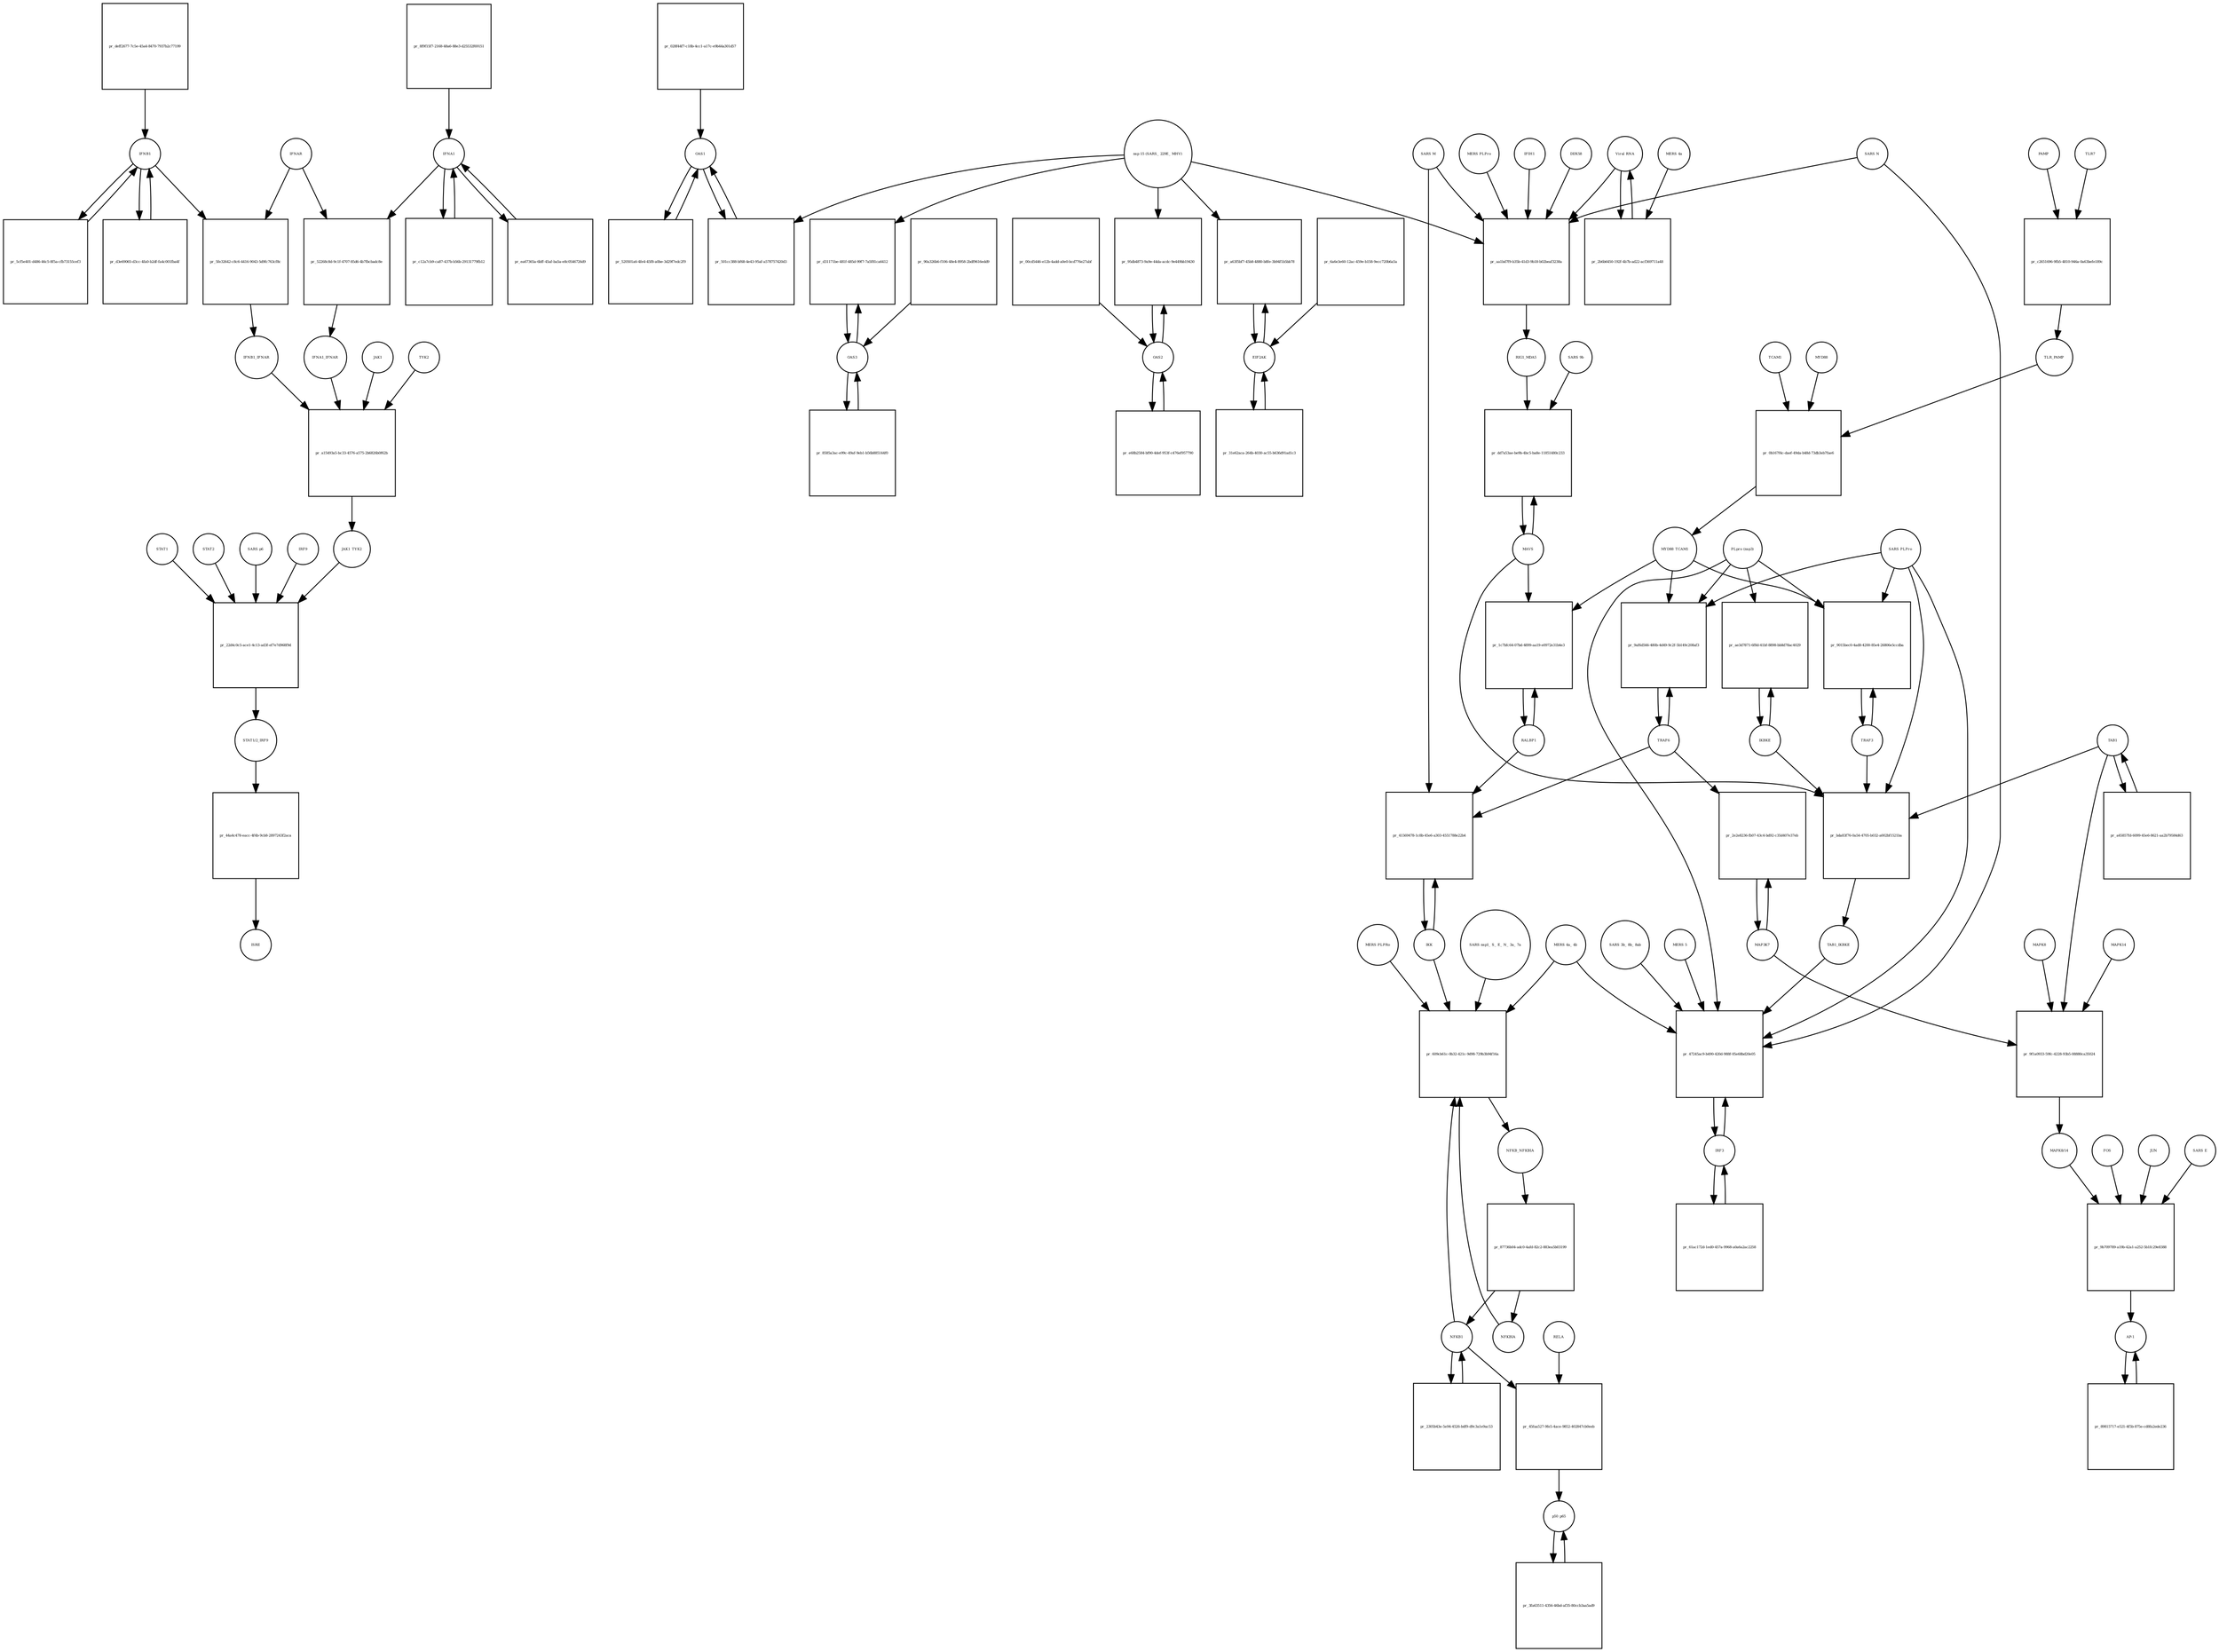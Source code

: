 strict digraph  {
IFNA1 [annotation="urn_miriam_pubmed_17911435|urn_miriam_pubmed_24362405", bipartite=0, cls=macromolecule, fontsize=4, label=IFNA1, shape=circle];
"pr_52268c8d-9c1f-4707-85d6-4b7fbcbadc8e" [annotation="", bipartite=1, cls=process, fontsize=4, label="pr_52268c8d-9c1f-4707-85d6-4b7fbcbadc8e", shape=square];
IFNAR [annotation=urn_miriam_pubmed_31226023, bipartite=0, cls=complex, fontsize=4, label=IFNAR, shape=circle];
IFNA1_IFNAR [annotation=urn_miriam_pubmed_31226023, bipartite=0, cls=complex, fontsize=4, label=IFNA1_IFNAR, shape=circle];
IFNB1 [annotation=urn_miriam_pubmed_24362405, bipartite=0, cls=macromolecule, fontsize=4, label=IFNB1, shape=circle];
"pr_5fe32642-c8c6-4416-9043-5d9fc763cf8c" [annotation="", bipartite=1, cls=process, fontsize=4, label="pr_5fe32642-c8c6-4416-9043-5d9fc763cf8c", shape=square];
IFNB1_IFNAR [annotation=urn_miriam_pubmed_31226023, bipartite=0, cls=complex, fontsize=4, label=IFNB1_IFNAR, shape=circle];
"pr_c12a7cb9-ca87-437b-b56b-29131779fb12" [annotation="", bipartite=1, cls=process, fontsize=4, label="pr_c12a7cb9-ca87-437b-b56b-29131779fb12", shape=square];
"pr_5cf5e401-d486-46c5-8f5a-cfb73155cef3" [annotation="", bipartite=1, cls=process, fontsize=4, label="pr_5cf5e401-d486-46c5-8f5a-cfb73155cef3", shape=square];
"pr_deff2677-7c5e-45a4-8470-7937b2c77199" [annotation="", bipartite=1, cls=process, fontsize=4, label="pr_deff2677-7c5e-45a4-8470-7937b2c77199", shape=square];
"pr_d3e69065-d3cc-4fa0-b2df-fa4c001fba4f" [annotation="", bipartite=1, cls=process, fontsize=4, label="pr_d3e69065-d3cc-4fa0-b2df-fa4c001fba4f", shape=square];
"pr_8f9f15f7-2168-48a6-88e3-d25532f69151" [annotation="", bipartite=1, cls=process, fontsize=4, label="pr_8f9f15f7-2168-48a6-88e3-d25532f69151", shape=square];
"pr_ea67365a-6bff-45af-ba5a-e8c0546726d9" [annotation="", bipartite=1, cls=process, fontsize=4, label="pr_ea67365a-6bff-45af-ba5a-e8c0546726d9", shape=square];
"STAT1/2_IRF9" [annotation=urn_miriam_pubmed_31226023, bipartite=0, cls=complex, fontsize=4, label="STAT1/2_IRF9", shape=circle];
"pr_44a4c478-eacc-4f4b-9cb8-2897243f2aca" [annotation="", bipartite=1, cls=process, fontsize=4, label="pr_44a4c478-eacc-4f4b-9cb8-2897243f2aca", shape=square];
ISRE [annotation=urn_miriam_pubmed_31226023, bipartite=0, cls=complex, fontsize=4, label=ISRE, shape=circle];
"pr_028f44f7-c18b-4cc1-a17c-e9b44a301d57" [annotation="", bipartite=1, cls=process, fontsize=4, label="pr_028f44f7-c18b-4cc1-a17c-e9b44a301d57", shape=square];
OAS1 [annotation=urn_miriam_pubmed_31226023, bipartite=0, cls=macromolecule, fontsize=4, label=OAS1, shape=circle];
"pr_6a6e3e60-12ac-459e-b158-9ecc720b6a5a" [annotation="", bipartite=1, cls=process, fontsize=4, label="pr_6a6e3e60-12ac-459e-b158-9ecc720b6a5a", shape=square];
EIF2AK [annotation=urn_miriam_pubmed_31226023, bipartite=0, cls=macromolecule, fontsize=4, label=EIF2AK, shape=circle];
"pr_520501a6-4fe4-45f8-a0be-3d29f7edc2f9" [annotation="", bipartite=1, cls=process, fontsize=4, label="pr_520501a6-4fe4-45f8-a0be-3d29f7edc2f9", shape=square];
"pr_31e62aca-264b-4030-ac55-b636d91ad1c3" [annotation="", bipartite=1, cls=process, fontsize=4, label="pr_31e62aca-264b-4030-ac55-b636d91ad1c3", shape=square];
PAMP [annotation="", bipartite=0, cls="simple chemical", fontsize=4, label=PAMP, shape=circle];
"pr_c2651696-9fb5-4810-946a-0a63befe189c" [annotation="", bipartite=1, cls=process, fontsize=4, label="pr_c2651696-9fb5-4810-946a-0a63befe189c", shape=square];
TLR7 [annotation="", bipartite=0, cls=macromolecule, fontsize=4, label=TLR7, shape=circle];
TLR_PAMP [annotation="", bipartite=0, cls=complex, fontsize=4, label=TLR_PAMP, shape=circle];
TRAF6 [annotation="", bipartite=0, cls=macromolecule, fontsize=4, label=TRAF6, shape=circle];
"pr_9af6d566-480b-4d49-9c2f-5b149c208af3" [annotation="", bipartite=1, cls=process, fontsize=4, label="pr_9af6d566-480b-4d49-9c2f-5b149c208af3", shape=square];
MYD88_TCAM1 [annotation="", bipartite=0, cls=complex, fontsize=4, label=MYD88_TCAM1, shape=circle];
"PLpro (nsp3)" [annotation="", bipartite=0, cls=macromolecule, fontsize=4, label="PLpro (nsp3)", shape=circle];
"SARS PLPro" [annotation=urn_miriam_pubmed_31226023, bipartite=0, cls=macromolecule, fontsize=4, label="SARS PLPro", shape=circle];
TAB1 [annotation="", bipartite=0, cls=macromolecule, fontsize=4, label=TAB1, shape=circle];
"pr_a45857fd-6099-45e6-8621-aa2b79584d63" [annotation="", bipartite=1, cls=process, fontsize=4, label="pr_a45857fd-6099-45e6-8621-aa2b79584d63", shape=square];
MAPK8 [annotation="", bipartite=0, cls=macromolecule, fontsize=4, label=MAPK8, shape=circle];
"pr_9f1a0933-59fc-4228-93b5-08880ca35024" [annotation="", bipartite=1, cls=process, fontsize=4, label="pr_9f1a0933-59fc-4228-93b5-08880ca35024", shape=square];
MAPK14 [annotation="", bipartite=0, cls=macromolecule, fontsize=4, label=MAPK14, shape=circle];
"MAPK8/14" [annotation="", bipartite=0, cls=complex, fontsize=4, label="MAPK8/14", shape=circle];
MAP3K7 [annotation="", bipartite=0, cls=macromolecule, fontsize=4, label=MAP3K7, shape=circle];
STAT1 [annotation=urn_miriam_pubmed_31226023, bipartite=0, cls=macromolecule, fontsize=4, label=STAT1, shape=circle];
"pr_22d4c0c5-ace1-4c13-ad3f-ef7e7d968f9d" [annotation="", bipartite=1, cls=process, fontsize=4, label="pr_22d4c0c5-ace1-4c13-ad3f-ef7e7d968f9d", shape=square];
STAT2 [annotation=urn_miriam_pubmed_31226023, bipartite=0, cls=macromolecule, fontsize=4, label=STAT2, shape=circle];
JAK1_TYK2 [annotation=urn_miriam_pubmed_31226023, bipartite=0, cls=complex, fontsize=4, label=JAK1_TYK2, shape=circle];
"SARS p6" [annotation=urn_miriam_pubmed_31226023, bipartite=0, cls=macromolecule, fontsize=4, label="SARS p6", shape=circle];
IRF9 [annotation=urn_miriam_pubmed_31226023, bipartite=0, cls=macromolecule, fontsize=4, label=IRF9, shape=circle];
JAK1 [annotation=urn_miriam_pubmed_31226023, bipartite=0, cls=macromolecule, fontsize=4, label=JAK1, shape=circle];
"pr_a15493a5-bc33-4576-a575-2b6826b0f62b" [annotation="", bipartite=1, cls=process, fontsize=4, label="pr_a15493a5-bc33-4576-a575-2b6826b0f62b", shape=square];
TYK2 [annotation=urn_miriam_pubmed_31226023, bipartite=0, cls=macromolecule, fontsize=4, label=TYK2, shape=circle];
"pr_00cd5446-e12b-4add-a0e0-bcd776e27abf" [annotation="", bipartite=1, cls=process, fontsize=4, label="pr_00cd5446-e12b-4add-a0e0-bcd776e27abf", shape=square];
OAS2 [annotation=urn_miriam_pubmed_31226023, bipartite=0, cls=macromolecule, fontsize=4, label=OAS2, shape=circle];
"pr_e68b2584-bf90-4def-953f-c476ef957790" [annotation="", bipartite=1, cls=process, fontsize=4, label="pr_e68b2584-bf90-4def-953f-c476ef957790", shape=square];
"pr_90a326b6-f106-48e4-8958-2bdf9616edd9" [annotation="", bipartite=1, cls=process, fontsize=4, label="pr_90a326b6-f106-48e4-8958-2bdf9616edd9", shape=square];
OAS3 [annotation=urn_miriam_pubmed_31226023, bipartite=0, cls=macromolecule, fontsize=4, label=OAS3, shape=circle];
"pr_8585a3ac-e99c-49af-9eb1-b56b885144f0" [annotation="", bipartite=1, cls=process, fontsize=4, label="pr_8585a3ac-e99c-49af-9eb1-b56b885144f0", shape=square];
TRAF3 [annotation="", bipartite=0, cls=macromolecule, fontsize=4, label=TRAF3, shape=circle];
"pr_9015bec0-4ad8-4200-85e4-26806e5ccdba" [annotation="", bipartite=1, cls=process, fontsize=4, label="pr_9015bec0-4ad8-4200-85e4-26806e5ccdba", shape=square];
"pr_2e2e8236-fb07-43c4-bd92-c35d407e37eb" [annotation="", bipartite=1, cls=process, fontsize=4, label="pr_2e2e8236-fb07-43c4-bd92-c35d407e37eb", shape=square];
FOS [annotation="", bipartite=0, cls=macromolecule, fontsize=4, label=FOS, shape=circle];
"pr_9b709789-a19b-42a1-a252-5b1fc29e8388" [annotation="", bipartite=1, cls=process, fontsize=4, label="pr_9b709789-a19b-42a1-a252-5b1fc29e8388", shape=square];
JUN [annotation="", bipartite=0, cls=macromolecule, fontsize=4, label=JUN, shape=circle];
"AP-1" [annotation="", bipartite=0, cls=complex, fontsize=4, label="AP-1", shape=circle];
"SARS E" [annotation=urn_miriam_pubmed_31226023, bipartite=0, cls=macromolecule, fontsize=4, label="SARS E", shape=circle];
"pr_89815717-e521-4f5b-875e-cd8fa2ede236" [annotation="", bipartite=1, cls=process, fontsize=4, label="pr_89815717-e521-4f5b-875e-cd8fa2ede236", shape=square];
IKK [annotation="", bipartite=0, cls=complex, fontsize=4, label=IKK, shape=circle];
"pr_41569478-1c8b-45e6-a303-4551788e22b4" [annotation="", bipartite=1, cls=process, fontsize=4, label="pr_41569478-1c8b-45e6-a303-4551788e22b4", shape=square];
RALBP1 [annotation="", bipartite=0, cls=macromolecule, fontsize=4, label=RALBP1, shape=circle];
"SARS M" [annotation=urn_miriam_pubmed_31226023, bipartite=0, cls=macromolecule, fontsize=4, label="SARS M", shape=circle];
NFKB_NFKBIA [annotation="", bipartite=0, cls=complex, fontsize=4, label=NFKB_NFKBIA, shape=circle];
"pr_87736b04-adc0-4afd-82c2-883ea5b03199" [annotation="", bipartite=1, cls=process, fontsize=4, label="pr_87736b04-adc0-4afd-82c2-883ea5b03199", shape=square];
NFKBIA [annotation="", bipartite=0, cls=macromolecule, fontsize=4, label=NFKBIA, shape=circle];
NFKB1 [annotation="", bipartite=0, cls=macromolecule, fontsize=4, label=NFKB1, shape=circle];
"pr_609cb61c-0b32-421c-9d98-729b3b94f16a" [annotation="", bipartite=1, cls=process, fontsize=4, label="pr_609cb61c-0b32-421c-9d98-729b3b94f16a", shape=square];
"SARS nsp1_ S_ E_ N_ 3a_ 7a" [annotation=urn_miriam_pubmed_31226023, bipartite=0, cls=macromolecule, fontsize=4, label="SARS nsp1_ S_ E_ N_ 3a_ 7a", shape=circle];
"MERS 4a_ 4b" [annotation="", bipartite=0, cls=macromolecule, fontsize=4, label="MERS 4a_ 4b", shape=circle];
"MERS PLPRo" [annotation="", bipartite=0, cls=macromolecule, fontsize=4, label="MERS PLPRo", shape=circle];
"pr_2305b43e-5e94-4526-bdf9-d9c3a1e9ac53" [annotation="", bipartite=1, cls=process, fontsize=4, label="pr_2305b43e-5e94-4526-bdf9-d9c3a1e9ac53", shape=square];
IKBKE [annotation="", bipartite=0, cls=macromolecule, fontsize=4, label=IKBKE, shape=circle];
"pr_ae3d7871-6f8d-41bf-8898-bb8d78ac4029" [annotation="", bipartite=1, cls=process, fontsize=4, label="pr_ae3d7871-6f8d-41bf-8898-bb8d78ac4029", shape=square];
"pr_bda83f76-0a54-4705-b032-a002bf1521ba" [annotation="", bipartite=1, cls=process, fontsize=4, label="pr_bda83f76-0a54-4705-b032-a002bf1521ba", shape=square];
TAB1_IKBKE [annotation="", bipartite=0, cls=complex, fontsize=4, label=TAB1_IKBKE, shape=circle];
MAVS [annotation="", bipartite=0, cls=macromolecule, fontsize=4, label=MAVS, shape=circle];
IRF3 [annotation="", bipartite=0, cls=macromolecule, fontsize=4, label=IRF3, shape=circle];
"pr_47245ac9-b490-420d-988f-05e68bd20e05" [annotation="", bipartite=1, cls=process, fontsize=4, label="pr_47245ac9-b490-420d-988f-05e68bd20e05", shape=square];
"SARS 3b_ 8b_ 8ab" [annotation=urn_miriam_pubmed_31226023, bipartite=0, cls=macromolecule, fontsize=4, label="SARS 3b_ 8b_ 8ab", shape=circle];
"MERS 5" [annotation="", bipartite=0, cls=macromolecule, fontsize=4, label="MERS 5", shape=circle];
"SARS N" [annotation="", bipartite=0, cls=macromolecule, fontsize=4, label="SARS N", shape=circle];
"pr_61ac172d-1ed0-457a-9968-a0a6a2ac2258" [annotation="", bipartite=1, cls=process, fontsize=4, label="pr_61ac172d-1ed0-457a-9968-a0a6a2ac2258", shape=square];
TCAM1 [annotation="", bipartite=0, cls=macromolecule, fontsize=4, label=TCAM1, shape=circle];
"pr_0b167f4c-daef-49da-b48d-73db3eb7fae6" [annotation="", bipartite=1, cls=process, fontsize=4, label="pr_0b167f4c-daef-49da-b48d-73db3eb7fae6", shape=square];
MYD88 [annotation=urn_miriam_pubmed_31226023, bipartite=0, cls=macromolecule, fontsize=4, label=MYD88, shape=circle];
"pr_1c7bfc64-07bd-4899-aa19-e0972e31b4e3" [annotation="", bipartite=1, cls=process, fontsize=4, label="pr_1c7bfc64-07bd-4899-aa19-e0972e31b4e3", shape=square];
RELA [annotation="", bipartite=0, cls=macromolecule, fontsize=4, label=RELA, shape=circle];
"pr_45faa527-9fe5-4ace-9852-402847cb0eeb" [annotation="", bipartite=1, cls=process, fontsize=4, label="pr_45faa527-9fe5-4ace-9852-402847cb0eeb", shape=square];
p50_p65 [annotation="", bipartite=0, cls=complex, fontsize=4, label=p50_p65, shape=circle];
"pr_3fa63511-4356-46bd-af35-80ccb3aa5ad9" [annotation="", bipartite=1, cls=process, fontsize=4, label="pr_3fa63511-4356-46bd-af35-80ccb3aa5ad9", shape=square];
IFIH1 [annotation="", bipartite=0, cls=macromolecule, fontsize=4, label=IFIH1, shape=circle];
"pr_aa1bd7f9-b35b-41d3-9b18-b02beaf3238a" [annotation="", bipartite=1, cls=process, fontsize=4, label="pr_aa1bd7f9-b35b-41d3-9b18-b02beaf3238a", shape=square];
DDX58 [annotation="", bipartite=0, cls=macromolecule, fontsize=4, label=DDX58, shape=circle];
RIG1_MDA5 [annotation="", bipartite=0, cls=complex, fontsize=4, label=RIG1_MDA5, shape=circle];
"Viral RNA" [annotation="", bipartite=0, cls="simple chemical", fontsize=4, label="Viral RNA", shape=circle];
"nsp 15 (SARS_ 229E_ MHV)" [annotation=urn_miriam_pubmed_31226023, bipartite=0, cls=macromolecule, fontsize=4, label="nsp 15 (SARS_ 229E_ MHV)", shape=circle];
"MERS PLPro" [annotation="", bipartite=0, cls=macromolecule, fontsize=4, label="MERS PLPro", shape=circle];
"pr_dd7a53ae-be9b-4bc5-ba8e-11851480c233" [annotation="", bipartite=1, cls=process, fontsize=4, label="pr_dd7a53ae-be9b-4bc5-ba8e-11851480c233", shape=square];
"SARS 9b" [annotation=urn_miriam_pubmed_31226023, bipartite=0, cls=macromolecule, fontsize=4, label="SARS 9b", shape=circle];
"pr_d31171be-481f-485d-99f7-7a5f81ca6412" [annotation="", bipartite=1, cls=process, fontsize=4, label="pr_d31171be-481f-485d-99f7-7a5f81ca6412", shape=square];
"pr_95db4873-9a9e-44da-acdc-9e449bb19430" [annotation="", bipartite=1, cls=process, fontsize=4, label="pr_95db4873-9a9e-44da-acdc-9e449bb19430", shape=square];
"pr_501cc388-bf68-4e43-95af-a578757420d3" [annotation="", bipartite=1, cls=process, fontsize=4, label="pr_501cc388-bf68-4e43-95af-a578757420d3", shape=square];
"pr_a63f5bf7-45b8-4880-b8fe-3b94f1b5bb78" [annotation="", bipartite=1, cls=process, fontsize=4, label="pr_a63f5bf7-45b8-4880-b8fe-3b94f1b5bb78", shape=square];
"pr_2b6b6450-192f-4b7b-ad22-acf369711a48" [annotation="", bipartite=1, cls=process, fontsize=4, label="pr_2b6b6450-192f-4b7b-ad22-acf369711a48", shape=square];
"MERS 4a" [annotation="", bipartite=0, cls=macromolecule, fontsize=4, label="MERS 4a", shape=circle];
IFNA1 -> "pr_52268c8d-9c1f-4707-85d6-4b7fbcbadc8e"  [annotation="", interaction_type=consumption];
IFNA1 -> "pr_c12a7cb9-ca87-437b-b56b-29131779fb12"  [annotation="", interaction_type=consumption];
IFNA1 -> "pr_ea67365a-6bff-45af-ba5a-e8c0546726d9"  [annotation="", interaction_type=consumption];
"pr_52268c8d-9c1f-4707-85d6-4b7fbcbadc8e" -> IFNA1_IFNAR  [annotation="", interaction_type=production];
IFNAR -> "pr_52268c8d-9c1f-4707-85d6-4b7fbcbadc8e"  [annotation="", interaction_type=consumption];
IFNAR -> "pr_5fe32642-c8c6-4416-9043-5d9fc763cf8c"  [annotation="", interaction_type=consumption];
IFNA1_IFNAR -> "pr_a15493a5-bc33-4576-a575-2b6826b0f62b"  [annotation=urn_miriam_pubmed_31226023, interaction_type=catalysis];
IFNB1 -> "pr_5fe32642-c8c6-4416-9043-5d9fc763cf8c"  [annotation="", interaction_type=consumption];
IFNB1 -> "pr_5cf5e401-d486-46c5-8f5a-cfb73155cef3"  [annotation="", interaction_type=consumption];
IFNB1 -> "pr_d3e69065-d3cc-4fa0-b2df-fa4c001fba4f"  [annotation="", interaction_type=consumption];
"pr_5fe32642-c8c6-4416-9043-5d9fc763cf8c" -> IFNB1_IFNAR  [annotation="", interaction_type=production];
IFNB1_IFNAR -> "pr_a15493a5-bc33-4576-a575-2b6826b0f62b"  [annotation=urn_miriam_pubmed_31226023, interaction_type=catalysis];
"pr_c12a7cb9-ca87-437b-b56b-29131779fb12" -> IFNA1  [annotation="", interaction_type=production];
"pr_5cf5e401-d486-46c5-8f5a-cfb73155cef3" -> IFNB1  [annotation="", interaction_type=production];
"pr_deff2677-7c5e-45a4-8470-7937b2c77199" -> IFNB1  [annotation="", interaction_type=production];
"pr_d3e69065-d3cc-4fa0-b2df-fa4c001fba4f" -> IFNB1  [annotation="", interaction_type=production];
"pr_8f9f15f7-2168-48a6-88e3-d25532f69151" -> IFNA1  [annotation="", interaction_type=production];
"pr_ea67365a-6bff-45af-ba5a-e8c0546726d9" -> IFNA1  [annotation="", interaction_type=production];
"STAT1/2_IRF9" -> "pr_44a4c478-eacc-4f4b-9cb8-2897243f2aca"  [annotation="", interaction_type=consumption];
"pr_44a4c478-eacc-4f4b-9cb8-2897243f2aca" -> ISRE  [annotation="", interaction_type=production];
"pr_028f44f7-c18b-4cc1-a17c-e9b44a301d57" -> OAS1  [annotation="", interaction_type=production];
OAS1 -> "pr_520501a6-4fe4-45f8-a0be-3d29f7edc2f9"  [annotation="", interaction_type=consumption];
OAS1 -> "pr_501cc388-bf68-4e43-95af-a578757420d3"  [annotation="", interaction_type=consumption];
"pr_6a6e3e60-12ac-459e-b158-9ecc720b6a5a" -> EIF2AK  [annotation="", interaction_type=production];
EIF2AK -> "pr_31e62aca-264b-4030-ac55-b636d91ad1c3"  [annotation="", interaction_type=consumption];
EIF2AK -> "pr_a63f5bf7-45b8-4880-b8fe-3b94f1b5bb78"  [annotation="", interaction_type=consumption];
"pr_520501a6-4fe4-45f8-a0be-3d29f7edc2f9" -> OAS1  [annotation="", interaction_type=production];
"pr_31e62aca-264b-4030-ac55-b636d91ad1c3" -> EIF2AK  [annotation="", interaction_type=production];
PAMP -> "pr_c2651696-9fb5-4810-946a-0a63befe189c"  [annotation="", interaction_type=consumption];
"pr_c2651696-9fb5-4810-946a-0a63befe189c" -> TLR_PAMP  [annotation="", interaction_type=production];
TLR7 -> "pr_c2651696-9fb5-4810-946a-0a63befe189c"  [annotation="", interaction_type=consumption];
TLR_PAMP -> "pr_0b167f4c-daef-49da-b48d-73db3eb7fae6"  [annotation="", interaction_type=catalysis];
TRAF6 -> "pr_9af6d566-480b-4d49-9c2f-5b149c208af3"  [annotation="", interaction_type=consumption];
TRAF6 -> "pr_2e2e8236-fb07-43c4-bd92-c35d407e37eb"  [annotation="", interaction_type=catalysis];
TRAF6 -> "pr_41569478-1c8b-45e6-a303-4551788e22b4"  [annotation="", interaction_type=catalysis];
"pr_9af6d566-480b-4d49-9c2f-5b149c208af3" -> TRAF6  [annotation="", interaction_type=production];
MYD88_TCAM1 -> "pr_9af6d566-480b-4d49-9c2f-5b149c208af3"  [annotation=urn_miriam_pubmed_31226023, interaction_type=catalysis];
MYD88_TCAM1 -> "pr_9015bec0-4ad8-4200-85e4-26806e5ccdba"  [annotation="", interaction_type=catalysis];
MYD88_TCAM1 -> "pr_1c7bfc64-07bd-4899-aa19-e0972e31b4e3"  [annotation="", interaction_type=catalysis];
"PLpro (nsp3)" -> "pr_9af6d566-480b-4d49-9c2f-5b149c208af3"  [annotation=urn_miriam_pubmed_31226023, interaction_type=inhibition];
"PLpro (nsp3)" -> "pr_9015bec0-4ad8-4200-85e4-26806e5ccdba"  [annotation="", interaction_type=inhibition];
"PLpro (nsp3)" -> "pr_ae3d7871-6f8d-41bf-8898-bb8d78ac4029"  [annotation="", interaction_type=inhibition];
"PLpro (nsp3)" -> "pr_47245ac9-b490-420d-988f-05e68bd20e05"  [annotation="", interaction_type=inhibition];
"SARS PLPro" -> "pr_9af6d566-480b-4d49-9c2f-5b149c208af3"  [annotation=urn_miriam_pubmed_31226023, interaction_type=inhibition];
"SARS PLPro" -> "pr_9015bec0-4ad8-4200-85e4-26806e5ccdba"  [annotation="", interaction_type=inhibition];
"SARS PLPro" -> "pr_bda83f76-0a54-4705-b032-a002bf1521ba"  [annotation="", interaction_type=inhibition];
"SARS PLPro" -> "pr_47245ac9-b490-420d-988f-05e68bd20e05"  [annotation="", interaction_type=inhibition];
TAB1 -> "pr_a45857fd-6099-45e6-8621-aa2b79584d63"  [annotation="", interaction_type=consumption];
TAB1 -> "pr_9f1a0933-59fc-4228-93b5-08880ca35024"  [annotation="", interaction_type=catalysis];
TAB1 -> "pr_bda83f76-0a54-4705-b032-a002bf1521ba"  [annotation="", interaction_type=consumption];
"pr_a45857fd-6099-45e6-8621-aa2b79584d63" -> TAB1  [annotation="", interaction_type=production];
MAPK8 -> "pr_9f1a0933-59fc-4228-93b5-08880ca35024"  [annotation="", interaction_type=consumption];
"pr_9f1a0933-59fc-4228-93b5-08880ca35024" -> "MAPK8/14"  [annotation="", interaction_type=production];
MAPK14 -> "pr_9f1a0933-59fc-4228-93b5-08880ca35024"  [annotation="", interaction_type=consumption];
"MAPK8/14" -> "pr_9b709789-a19b-42a1-a252-5b1fc29e8388"  [annotation="", interaction_type=catalysis];
MAP3K7 -> "pr_9f1a0933-59fc-4228-93b5-08880ca35024"  [annotation="", interaction_type=catalysis];
MAP3K7 -> "pr_2e2e8236-fb07-43c4-bd92-c35d407e37eb"  [annotation="", interaction_type=consumption];
STAT1 -> "pr_22d4c0c5-ace1-4c13-ad3f-ef7e7d968f9d"  [annotation="", interaction_type=consumption];
"pr_22d4c0c5-ace1-4c13-ad3f-ef7e7d968f9d" -> "STAT1/2_IRF9"  [annotation="", interaction_type=production];
STAT2 -> "pr_22d4c0c5-ace1-4c13-ad3f-ef7e7d968f9d"  [annotation="", interaction_type=consumption];
JAK1_TYK2 -> "pr_22d4c0c5-ace1-4c13-ad3f-ef7e7d968f9d"  [annotation=urn_miriam_pubmed_31226023, interaction_type=catalysis];
"SARS p6" -> "pr_22d4c0c5-ace1-4c13-ad3f-ef7e7d968f9d"  [annotation=urn_miriam_pubmed_31226023, interaction_type=inhibition];
IRF9 -> "pr_22d4c0c5-ace1-4c13-ad3f-ef7e7d968f9d"  [annotation="", interaction_type=consumption];
JAK1 -> "pr_a15493a5-bc33-4576-a575-2b6826b0f62b"  [annotation="", interaction_type=consumption];
"pr_a15493a5-bc33-4576-a575-2b6826b0f62b" -> JAK1_TYK2  [annotation="", interaction_type=production];
TYK2 -> "pr_a15493a5-bc33-4576-a575-2b6826b0f62b"  [annotation="", interaction_type=consumption];
"pr_00cd5446-e12b-4add-a0e0-bcd776e27abf" -> OAS2  [annotation="", interaction_type=production];
OAS2 -> "pr_e68b2584-bf90-4def-953f-c476ef957790"  [annotation="", interaction_type=consumption];
OAS2 -> "pr_95db4873-9a9e-44da-acdc-9e449bb19430"  [annotation="", interaction_type=consumption];
"pr_e68b2584-bf90-4def-953f-c476ef957790" -> OAS2  [annotation="", interaction_type=production];
"pr_90a326b6-f106-48e4-8958-2bdf9616edd9" -> OAS3  [annotation="", interaction_type=production];
OAS3 -> "pr_8585a3ac-e99c-49af-9eb1-b56b885144f0"  [annotation="", interaction_type=consumption];
OAS3 -> "pr_d31171be-481f-485d-99f7-7a5f81ca6412"  [annotation="", interaction_type=consumption];
"pr_8585a3ac-e99c-49af-9eb1-b56b885144f0" -> OAS3  [annotation="", interaction_type=production];
TRAF3 -> "pr_9015bec0-4ad8-4200-85e4-26806e5ccdba"  [annotation="", interaction_type=consumption];
TRAF3 -> "pr_bda83f76-0a54-4705-b032-a002bf1521ba"  [annotation="", interaction_type=catalysis];
"pr_9015bec0-4ad8-4200-85e4-26806e5ccdba" -> TRAF3  [annotation="", interaction_type=production];
"pr_2e2e8236-fb07-43c4-bd92-c35d407e37eb" -> MAP3K7  [annotation="", interaction_type=production];
FOS -> "pr_9b709789-a19b-42a1-a252-5b1fc29e8388"  [annotation="", interaction_type=consumption];
"pr_9b709789-a19b-42a1-a252-5b1fc29e8388" -> "AP-1"  [annotation="", interaction_type=production];
JUN -> "pr_9b709789-a19b-42a1-a252-5b1fc29e8388"  [annotation="", interaction_type=consumption];
"AP-1" -> "pr_89815717-e521-4f5b-875e-cd8fa2ede236"  [annotation="", interaction_type=consumption];
"SARS E" -> "pr_9b709789-a19b-42a1-a252-5b1fc29e8388"  [annotation="", interaction_type=catalysis];
"pr_89815717-e521-4f5b-875e-cd8fa2ede236" -> "AP-1"  [annotation="", interaction_type=production];
IKK -> "pr_41569478-1c8b-45e6-a303-4551788e22b4"  [annotation="", interaction_type=consumption];
IKK -> "pr_609cb61c-0b32-421c-9d98-729b3b94f16a"  [annotation="", interaction_type=inhibition];
"pr_41569478-1c8b-45e6-a303-4551788e22b4" -> IKK  [annotation="", interaction_type=production];
RALBP1 -> "pr_41569478-1c8b-45e6-a303-4551788e22b4"  [annotation="", interaction_type=catalysis];
RALBP1 -> "pr_1c7bfc64-07bd-4899-aa19-e0972e31b4e3"  [annotation="", interaction_type=consumption];
"SARS M" -> "pr_41569478-1c8b-45e6-a303-4551788e22b4"  [annotation="", interaction_type=inhibition];
"SARS M" -> "pr_aa1bd7f9-b35b-41d3-9b18-b02beaf3238a"  [annotation="", interaction_type=inhibition];
NFKB_NFKBIA -> "pr_87736b04-adc0-4afd-82c2-883ea5b03199"  [annotation="", interaction_type=consumption];
"pr_87736b04-adc0-4afd-82c2-883ea5b03199" -> NFKBIA  [annotation="", interaction_type=production];
"pr_87736b04-adc0-4afd-82c2-883ea5b03199" -> NFKB1  [annotation="", interaction_type=production];
NFKBIA -> "pr_609cb61c-0b32-421c-9d98-729b3b94f16a"  [annotation="", interaction_type=consumption];
NFKB1 -> "pr_609cb61c-0b32-421c-9d98-729b3b94f16a"  [annotation="", interaction_type=consumption];
NFKB1 -> "pr_2305b43e-5e94-4526-bdf9-d9c3a1e9ac53"  [annotation="", interaction_type=consumption];
NFKB1 -> "pr_45faa527-9fe5-4ace-9852-402847cb0eeb"  [annotation="", interaction_type=consumption];
"pr_609cb61c-0b32-421c-9d98-729b3b94f16a" -> NFKB_NFKBIA  [annotation="", interaction_type=production];
"SARS nsp1_ S_ E_ N_ 3a_ 7a" -> "pr_609cb61c-0b32-421c-9d98-729b3b94f16a"  [annotation="", interaction_type=catalysis];
"MERS 4a_ 4b" -> "pr_609cb61c-0b32-421c-9d98-729b3b94f16a"  [annotation="", interaction_type=inhibition];
"MERS 4a_ 4b" -> "pr_47245ac9-b490-420d-988f-05e68bd20e05"  [annotation="", interaction_type=inhibition];
"MERS PLPRo" -> "pr_609cb61c-0b32-421c-9d98-729b3b94f16a"  [annotation="", interaction_type=inhibition];
"pr_2305b43e-5e94-4526-bdf9-d9c3a1e9ac53" -> NFKB1  [annotation="", interaction_type=production];
IKBKE -> "pr_ae3d7871-6f8d-41bf-8898-bb8d78ac4029"  [annotation="", interaction_type=consumption];
IKBKE -> "pr_bda83f76-0a54-4705-b032-a002bf1521ba"  [annotation="", interaction_type=consumption];
"pr_ae3d7871-6f8d-41bf-8898-bb8d78ac4029" -> IKBKE  [annotation="", interaction_type=production];
"pr_bda83f76-0a54-4705-b032-a002bf1521ba" -> TAB1_IKBKE  [annotation="", interaction_type=production];
TAB1_IKBKE -> "pr_47245ac9-b490-420d-988f-05e68bd20e05"  [annotation="", interaction_type=catalysis];
MAVS -> "pr_bda83f76-0a54-4705-b032-a002bf1521ba"  [annotation="", interaction_type=catalysis];
MAVS -> "pr_1c7bfc64-07bd-4899-aa19-e0972e31b4e3"  [annotation="", interaction_type=catalysis];
MAVS -> "pr_dd7a53ae-be9b-4bc5-ba8e-11851480c233"  [annotation="", interaction_type=consumption];
IRF3 -> "pr_47245ac9-b490-420d-988f-05e68bd20e05"  [annotation="", interaction_type=consumption];
IRF3 -> "pr_61ac172d-1ed0-457a-9968-a0a6a2ac2258"  [annotation="", interaction_type=consumption];
"pr_47245ac9-b490-420d-988f-05e68bd20e05" -> IRF3  [annotation="", interaction_type=production];
"SARS 3b_ 8b_ 8ab" -> "pr_47245ac9-b490-420d-988f-05e68bd20e05"  [annotation="", interaction_type=inhibition];
"MERS 5" -> "pr_47245ac9-b490-420d-988f-05e68bd20e05"  [annotation="", interaction_type=inhibition];
"SARS N" -> "pr_47245ac9-b490-420d-988f-05e68bd20e05"  [annotation="", interaction_type=inhibition];
"SARS N" -> "pr_aa1bd7f9-b35b-41d3-9b18-b02beaf3238a"  [annotation="", interaction_type=inhibition];
"pr_61ac172d-1ed0-457a-9968-a0a6a2ac2258" -> IRF3  [annotation="", interaction_type=production];
TCAM1 -> "pr_0b167f4c-daef-49da-b48d-73db3eb7fae6"  [annotation="", interaction_type=consumption];
"pr_0b167f4c-daef-49da-b48d-73db3eb7fae6" -> MYD88_TCAM1  [annotation="", interaction_type=production];
MYD88 -> "pr_0b167f4c-daef-49da-b48d-73db3eb7fae6"  [annotation="", interaction_type=consumption];
"pr_1c7bfc64-07bd-4899-aa19-e0972e31b4e3" -> RALBP1  [annotation="", interaction_type=production];
RELA -> "pr_45faa527-9fe5-4ace-9852-402847cb0eeb"  [annotation="", interaction_type=consumption];
"pr_45faa527-9fe5-4ace-9852-402847cb0eeb" -> p50_p65  [annotation="", interaction_type=production];
p50_p65 -> "pr_3fa63511-4356-46bd-af35-80ccb3aa5ad9"  [annotation="", interaction_type=consumption];
"pr_3fa63511-4356-46bd-af35-80ccb3aa5ad9" -> p50_p65  [annotation="", interaction_type=production];
IFIH1 -> "pr_aa1bd7f9-b35b-41d3-9b18-b02beaf3238a"  [annotation="", interaction_type=consumption];
"pr_aa1bd7f9-b35b-41d3-9b18-b02beaf3238a" -> RIG1_MDA5  [annotation="", interaction_type=production];
DDX58 -> "pr_aa1bd7f9-b35b-41d3-9b18-b02beaf3238a"  [annotation="", interaction_type=consumption];
RIG1_MDA5 -> "pr_dd7a53ae-be9b-4bc5-ba8e-11851480c233"  [annotation="", interaction_type=catalysis];
"Viral RNA" -> "pr_aa1bd7f9-b35b-41d3-9b18-b02beaf3238a"  [annotation="", interaction_type=catalysis];
"Viral RNA" -> "pr_2b6b6450-192f-4b7b-ad22-acf369711a48"  [annotation="", interaction_type=consumption];
"nsp 15 (SARS_ 229E_ MHV)" -> "pr_aa1bd7f9-b35b-41d3-9b18-b02beaf3238a"  [annotation="", interaction_type=inhibition];
"nsp 15 (SARS_ 229E_ MHV)" -> "pr_d31171be-481f-485d-99f7-7a5f81ca6412"  [annotation="", interaction_type=inhibition];
"nsp 15 (SARS_ 229E_ MHV)" -> "pr_95db4873-9a9e-44da-acdc-9e449bb19430"  [annotation="", interaction_type=inhibition];
"nsp 15 (SARS_ 229E_ MHV)" -> "pr_501cc388-bf68-4e43-95af-a578757420d3"  [annotation="", interaction_type=inhibition];
"nsp 15 (SARS_ 229E_ MHV)" -> "pr_a63f5bf7-45b8-4880-b8fe-3b94f1b5bb78"  [annotation="", interaction_type=inhibition];
"MERS PLPro" -> "pr_aa1bd7f9-b35b-41d3-9b18-b02beaf3238a"  [annotation="", interaction_type=inhibition];
"pr_dd7a53ae-be9b-4bc5-ba8e-11851480c233" -> MAVS  [annotation="", interaction_type=production];
"SARS 9b" -> "pr_dd7a53ae-be9b-4bc5-ba8e-11851480c233"  [annotation="", interaction_type=inhibition];
"pr_d31171be-481f-485d-99f7-7a5f81ca6412" -> OAS3  [annotation="", interaction_type=production];
"pr_95db4873-9a9e-44da-acdc-9e449bb19430" -> OAS2  [annotation="", interaction_type=production];
"pr_501cc388-bf68-4e43-95af-a578757420d3" -> OAS1  [annotation="", interaction_type=production];
"pr_a63f5bf7-45b8-4880-b8fe-3b94f1b5bb78" -> EIF2AK  [annotation="", interaction_type=production];
"pr_2b6b6450-192f-4b7b-ad22-acf369711a48" -> "Viral RNA"  [annotation="", interaction_type=production];
"MERS 4a" -> "pr_2b6b6450-192f-4b7b-ad22-acf369711a48"  [annotation="", interaction_type=inhibition];
}
